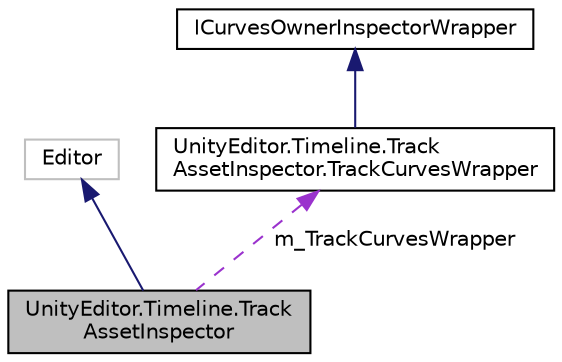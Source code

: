 digraph "UnityEditor.Timeline.TrackAssetInspector"
{
 // LATEX_PDF_SIZE
  edge [fontname="Helvetica",fontsize="10",labelfontname="Helvetica",labelfontsize="10"];
  node [fontname="Helvetica",fontsize="10",shape=record];
  Node1 [label="UnityEditor.Timeline.Track\lAssetInspector",height=0.2,width=0.4,color="black", fillcolor="grey75", style="filled", fontcolor="black",tooltip=" "];
  Node2 -> Node1 [dir="back",color="midnightblue",fontsize="10",style="solid",fontname="Helvetica"];
  Node2 [label="Editor",height=0.2,width=0.4,color="grey75", fillcolor="white", style="filled",tooltip=" "];
  Node3 -> Node1 [dir="back",color="darkorchid3",fontsize="10",style="dashed",label=" m_TrackCurvesWrapper" ,fontname="Helvetica"];
  Node3 [label="UnityEditor.Timeline.Track\lAssetInspector.TrackCurvesWrapper",height=0.2,width=0.4,color="black", fillcolor="white", style="filled",URL="$class_unity_editor_1_1_timeline_1_1_track_asset_inspector_1_1_track_curves_wrapper.html",tooltip=" "];
  Node4 -> Node3 [dir="back",color="midnightblue",fontsize="10",style="solid",fontname="Helvetica"];
  Node4 [label="ICurvesOwnerInspectorWrapper",height=0.2,width=0.4,color="black", fillcolor="white", style="filled",URL="$interface_unity_editor_1_1_timeline_1_1_i_curves_owner_inspector_wrapper.html",tooltip=" "];
}
